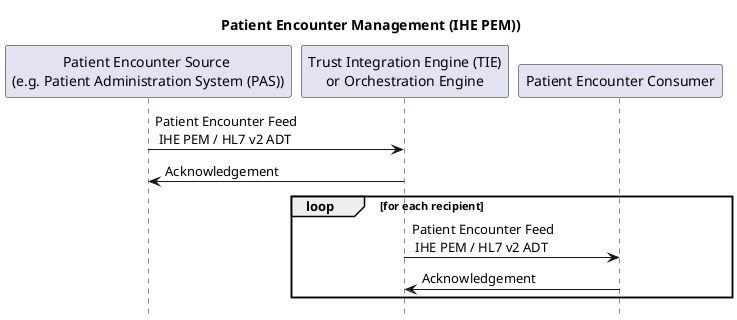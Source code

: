 @startuml

hide footbox

title "Patient Encounter Management (IHE PEM))"

participant "Patient Encounter Source \n(e.g. Patient Administration System (PAS))" as PEMSource
participant "Trust Integration Engine (TIE)\nor Orchestration Engine" as PEMManager
participant "Patient Encounter Consumer" as PEMConsumer


PEMSource -> PEMManager : Patient Encounter Feed \n IHE PEM / HL7 v2 ADT
PEMManager -> PEMSource : Acknowledgement
loop for each recipient
  PEMManager -> PEMConsumer : Patient Encounter Feed \n IHE PEM / HL7 v2 ADT
  PEMConsumer -> PEMManager : Acknowledgement
end


@enduml
